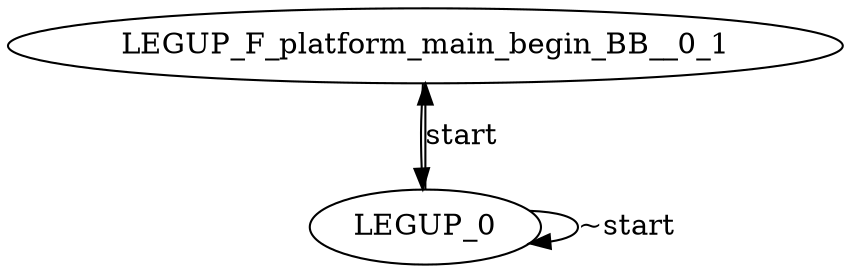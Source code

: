digraph {
Node0x2b34f80[label="LEGUP_F_platform_main_begin_BB__0_1"];
Node0x2b29370[label="LEGUP_0"];
Node0x2b29370 -> Node0x2b34f80[label="start"];
Node0x2b29370 -> Node0x2b29370[label="~start"];
Node0x2b34f80 -> Node0x2b29370;
}
